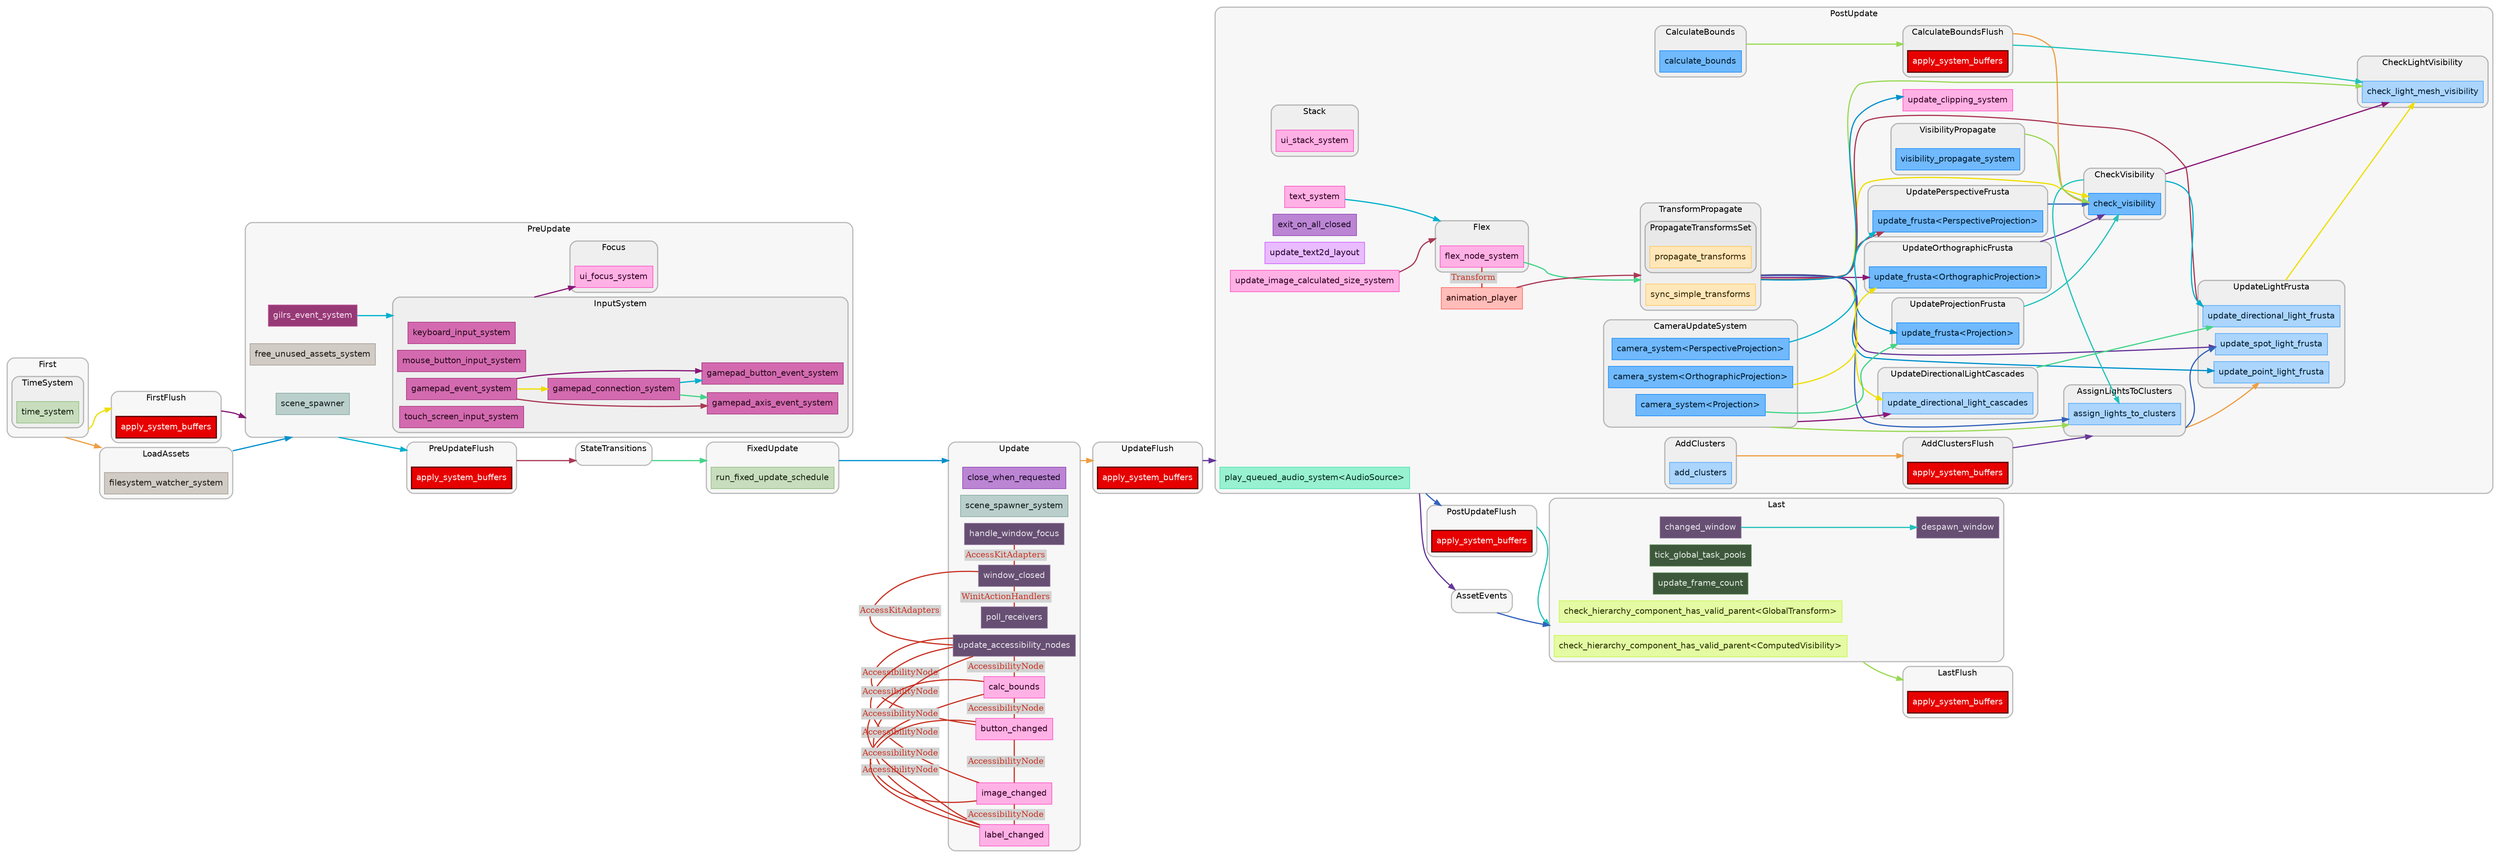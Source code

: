 digraph "" {
	"compound"="true";
	"splines"="spline";
	"rankdir"="LR";
	"bgcolor"="white";
	"fontname"="Helvetica";
	"nodesep"="0.15";
	edge ["penwidth"="2"];
	node ["shape"="box", "style"="filled"];
	subgraph "clusternode_Set(0)" {
		"style"="rounded,filled";
		"label"="Update";
		"tooltip"="Update";
		"fillcolor"="#00000008";
		"color"="#00000040";
		"penwidth"="2";
		"set_marker_node_Set(0)" ["style"="invis", "label"="", "height"="0", "shape"="point"]
		"node_System(46)" ["label"="close_when_requested", "tooltip"="bevy_window::system::close_when_requested", "fillcolor"="#bb85d4", "fontname"="Helvetica", "fontcolor"="#1d0d25", "color"="#8e3fb3", "penwidth"="1"]
		"node_System(55)" ["label"="scene_spawner_system", "tooltip"="bevy_scene::scene_spawner::scene_spawner_system", "fillcolor"="#bacfcb", "fontname"="Helvetica", "fontcolor"="#141e1c", "color"="#7da59d", "penwidth"="1"]
		"node_System(60)" ["label"="handle_window_focus", "tooltip"="bevy_winit::accessibility::handle_window_focus", "fillcolor"="#664f72", "fontname"="Helvetica", "fontcolor"="#e6e0ea", "color"="#9980a6", "penwidth"="1"]
		"node_System(61)" ["label"="window_closed", "tooltip"="bevy_winit::accessibility::window_closed", "fillcolor"="#664f72", "fontname"="Helvetica", "fontcolor"="#e6e0ea", "color"="#9980a6", "penwidth"="1"]
		"node_System(62)" ["label"="poll_receivers", "tooltip"="bevy_winit::accessibility::poll_receivers", "fillcolor"="#664f72", "fontname"="Helvetica", "fontcolor"="#e6e0ea", "color"="#9980a6", "penwidth"="1"]
		"node_System(63)" ["label"="update_accessibility_nodes", "tooltip"="bevy_winit::accessibility::update_accessibility_nodes", "fillcolor"="#664f72", "fontname"="Helvetica", "fontcolor"="#e6e0ea", "color"="#9980a6", "penwidth"="1"]
		"node_System(102)" ["label"="calc_bounds", "tooltip"="bevy_ui::accessibility::calc_bounds", "fillcolor"="#ffb1e5", "fontname"="Helvetica", "fontcolor"="#320021", "color"="#ff4bc2", "penwidth"="1"]
		"node_System(103)" ["label"="button_changed", "tooltip"="bevy_ui::accessibility::button_changed", "fillcolor"="#ffb1e5", "fontname"="Helvetica", "fontcolor"="#320021", "color"="#ff4bc2", "penwidth"="1"]
		"node_System(104)" ["label"="image_changed", "tooltip"="bevy_ui::accessibility::image_changed", "fillcolor"="#ffb1e5", "fontname"="Helvetica", "fontcolor"="#320021", "color"="#ff4bc2", "penwidth"="1"]
		"node_System(105)" ["label"="label_changed", "tooltip"="bevy_ui::accessibility::label_changed", "fillcolor"="#ffb1e5", "fontname"="Helvetica", "fontcolor"="#320021", "color"="#ff4bc2", "penwidth"="1"]
	}
	
	subgraph "clusternode_Set(2)" {
		"style"="rounded,filled";
		"label"="FirstFlush";
		"tooltip"="FirstFlush";
		"fillcolor"="#00000008";
		"color"="#00000040";
		"penwidth"="2";
		"set_marker_node_Set(2)" ["style"="invis", "label"="", "height"="0", "shape"="point"]
		"node_System(0)" ["label"="apply_system_buffers", "tooltip"="bevy_ecs::schedule::executor::apply_system_buffers", "fillcolor"="#e70000", "fontname"="Helvetica", "fontcolor"="#ffffff", "color"="#5a0000", "penwidth"="2"]
	}
	
	subgraph "clusternode_Set(3)" {
		"style"="rounded,filled";
		"label"="PreUpdateFlush";
		"tooltip"="PreUpdateFlush";
		"fillcolor"="#00000008";
		"color"="#00000040";
		"penwidth"="2";
		"set_marker_node_Set(3)" ["style"="invis", "label"="", "height"="0", "shape"="point"]
		"node_System(1)" ["label"="apply_system_buffers", "tooltip"="bevy_ecs::schedule::executor::apply_system_buffers", "fillcolor"="#e70000", "fontname"="Helvetica", "fontcolor"="#ffffff", "color"="#5a0000", "penwidth"="2"]
	}
	
	subgraph "clusternode_Set(4)" {
		"style"="rounded,filled";
		"label"="UpdateFlush";
		"tooltip"="UpdateFlush";
		"fillcolor"="#00000008";
		"color"="#00000040";
		"penwidth"="2";
		"set_marker_node_Set(4)" ["style"="invis", "label"="", "height"="0", "shape"="point"]
		"node_System(2)" ["label"="apply_system_buffers", "tooltip"="bevy_ecs::schedule::executor::apply_system_buffers", "fillcolor"="#e70000", "fontname"="Helvetica", "fontcolor"="#ffffff", "color"="#5a0000", "penwidth"="2"]
	}
	
	subgraph "clusternode_Set(5)" {
		"style"="rounded,filled";
		"label"="PostUpdateFlush";
		"tooltip"="PostUpdateFlush";
		"fillcolor"="#00000008";
		"color"="#00000040";
		"penwidth"="2";
		"set_marker_node_Set(5)" ["style"="invis", "label"="", "height"="0", "shape"="point"]
		"node_System(3)" ["label"="apply_system_buffers", "tooltip"="bevy_ecs::schedule::executor::apply_system_buffers", "fillcolor"="#e70000", "fontname"="Helvetica", "fontcolor"="#ffffff", "color"="#5a0000", "penwidth"="2"]
	}
	
	subgraph "clusternode_Set(6)" {
		"style"="rounded,filled";
		"label"="LastFlush";
		"tooltip"="LastFlush";
		"fillcolor"="#00000008";
		"color"="#00000040";
		"penwidth"="2";
		"set_marker_node_Set(6)" ["style"="invis", "label"="", "height"="0", "shape"="point"]
		"node_System(4)" ["label"="apply_system_buffers", "tooltip"="bevy_ecs::schedule::executor::apply_system_buffers", "fillcolor"="#e70000", "fontname"="Helvetica", "fontcolor"="#ffffff", "color"="#5a0000", "penwidth"="2"]
	}
	
	subgraph "clusternode_Set(7)" {
		"style"="rounded,filled";
		"label"="First";
		"tooltip"="First";
		"fillcolor"="#00000008";
		"color"="#00000040";
		"penwidth"="2";
		"set_marker_node_Set(7)" ["style"="invis", "label"="", "height"="0", "shape"="point"]
		subgraph "clusternode_Set(16)" {
			"style"="rounded,filled";
			"label"="TimeSystem";
			"tooltip"="TimeSystem";
			"fillcolor"="#00000008";
			"color"="#00000040";
			"penwidth"="2";
			"set_marker_node_Set(16)" ["style"="invis", "label"="", "height"="0", "shape"="point"]
			"node_System(8)" ["label"="time_system", "tooltip"="bevy_time::time_system", "fillcolor"="#c7ddbd", "fontname"="Helvetica", "fontcolor"="#162111", "color"="#8dba79", "penwidth"="1"]
		}
		
	}
	
	subgraph "clusternode_Set(8)" {
		"style"="rounded,filled";
		"label"="PreUpdate";
		"tooltip"="PreUpdate";
		"fillcolor"="#00000008";
		"color"="#00000040";
		"penwidth"="2";
		"set_marker_node_Set(8)" ["style"="invis", "label"="", "height"="0", "shape"="point"]
		subgraph "clusternode_Set(25)" {
			"style"="rounded,filled";
			"label"="InputSystem";
			"tooltip"="InputSystem";
			"fillcolor"="#00000008";
			"color"="#00000040";
			"penwidth"="2";
			"set_marker_node_Set(25)" ["style"="invis", "label"="", "height"="0", "shape"="point"]
			"node_System(15)" ["label"="keyboard_input_system", "tooltip"="bevy_input::keyboard::keyboard_input_system", "fillcolor"="#d36aaf", "fontname"="Helvetica", "fontcolor"="#270b1d", "color"="#a5317d", "penwidth"="1"]
			"node_System(19)" ["label"="mouse_button_input_system", "tooltip"="bevy_input::mouse::mouse_button_input_system", "fillcolor"="#d36aaf", "fontname"="Helvetica", "fontcolor"="#270b1d", "color"="#a5317d", "penwidth"="1"]
			"node_System(24)" ["label"="gamepad_event_system", "tooltip"="bevy_input::gamepad::gamepad_event_system", "fillcolor"="#d36aaf", "fontname"="Helvetica", "fontcolor"="#270b1d", "color"="#a5317d", "penwidth"="1"]
			"node_System(25)" ["label"="gamepad_connection_system", "tooltip"="bevy_input::gamepad::gamepad_connection_system", "fillcolor"="#d36aaf", "fontname"="Helvetica", "fontcolor"="#270b1d", "color"="#a5317d", "penwidth"="1"]
			"node_System(26)" ["label"="gamepad_button_event_system", "tooltip"="bevy_input::gamepad::gamepad_button_event_system", "fillcolor"="#d36aaf", "fontname"="Helvetica", "fontcolor"="#270b1d", "color"="#a5317d", "penwidth"="1"]
			"node_System(27)" ["label"="gamepad_axis_event_system", "tooltip"="bevy_input::gamepad::gamepad_axis_event_system", "fillcolor"="#d36aaf", "fontname"="Helvetica", "fontcolor"="#270b1d", "color"="#a5317d", "penwidth"="1"]
			"node_System(29)" ["label"="touch_screen_input_system", "tooltip"="bevy_input::touch::touch_screen_input_system", "fillcolor"="#d36aaf", "fontname"="Helvetica", "fontcolor"="#270b1d", "color"="#a5317d", "penwidth"="1"]
		}
		
		subgraph "clusternode_Set(121)" {
			"style"="rounded,filled";
			"label"="Focus";
			"tooltip"="Focus";
			"fillcolor"="#00000008";
			"color"="#00000040";
			"penwidth"="2";
			"set_marker_node_Set(121)" ["style"="invis", "label"="", "height"="0", "shape"="point"]
			"node_System(100)" ["label"="ui_focus_system", "tooltip"="bevy_ui::focus::ui_focus_system", "fillcolor"="#ffb1e5", "fontname"="Helvetica", "fontcolor"="#320021", "color"="#ff4bc2", "penwidth"="1"]
		}
		
		"node_System(47)" ["label"="free_unused_assets_system", "tooltip"="bevy_asset::asset_server::free_unused_assets_system", "fillcolor"="#d1cbc5", "fontname"="Helvetica", "fontcolor"="#1c1916", "color"="#a3978c", "penwidth"="1"]
		"node_System(56)" ["label"="scene_spawner", "tooltip"="bevy_scene::bundle::scene_spawner", "fillcolor"="#bacfcb", "fontname"="Helvetica", "fontcolor"="#141e1c", "color"="#7da59d", "penwidth"="1"]
		"node_System(143)" ["label"="gilrs_event_system", "tooltip"="bevy_gilrs::gilrs_system::gilrs_event_system", "fillcolor"="#973977", "fontname"="Helvetica", "fontcolor"="#f1d9e9", "color"="#c86da9", "penwidth"="1"]
	}
	
	subgraph "clusternode_Set(9)" {
		"style"="rounded,filled";
		"label"="StateTransitions";
		"tooltip"="StateTransitions";
		"fillcolor"="#00000008";
		"color"="#00000040";
		"penwidth"="2";
		"set_marker_node_Set(9)" ["style"="invis", "label"="", "height"="0", "shape"="point"]
	}
	
	subgraph "clusternode_Set(10)" {
		"style"="rounded,filled";
		"label"="FixedUpdate";
		"tooltip"="FixedUpdate";
		"fillcolor"="#00000008";
		"color"="#00000040";
		"penwidth"="2";
		"set_marker_node_Set(10)" ["style"="invis", "label"="", "height"="0", "shape"="point"]
		"node_System(9)" ["label"="run_fixed_update_schedule", "tooltip"="bevy_time::fixed_timestep::run_fixed_update_schedule", "fillcolor"="#c7ddbd", "fontname"="Helvetica", "fontcolor"="#162111", "color"="#8dba79", "penwidth"="1"]
	}
	
	subgraph "clusternode_Set(11)" {
		"style"="rounded,filled";
		"label"="PostUpdate";
		"tooltip"="PostUpdate";
		"fillcolor"="#00000008";
		"color"="#00000040";
		"penwidth"="2";
		"set_marker_node_Set(11)" ["style"="invis", "label"="", "height"="0", "shape"="point"]
		subgraph "clusternode_Set(20)" {
			"style"="rounded,filled";
			"label"="TransformPropagate";
			"tooltip"="TransformPropagate";
			"fillcolor"="#00000008";
			"color"="#00000040";
			"penwidth"="2";
			"set_marker_node_Set(20)" ["style"="invis", "label"="", "height"="0", "shape"="point"]
			subgraph "clusternode_Set(21)" {
				"style"="rounded,filled";
				"label"="PropagateTransformsSet";
				"tooltip"="PropagateTransformsSet";
				"fillcolor"="#00000008";
				"color"="#00000040";
				"penwidth"="2";
				"set_marker_node_Set(21)" ["style"="invis", "label"="", "height"="0", "shape"="point"]
				"node_System(12)" ["label"="propagate_transforms", "tooltip"="bevy_transform::systems::propagate_transforms", "fillcolor"="#ffe7b9", "fontname"="Helvetica", "fontcolor"="#322100", "color"="#ffc453", "penwidth"="1"]
			}
			
			"node_System(11)" ["label"="sync_simple_transforms", "tooltip"="bevy_transform::systems::sync_simple_transforms", "fillcolor"="#ffe7b9", "fontname"="Helvetica", "fontcolor"="#322100", "color"="#ffc453", "penwidth"="1"]
		}
		
		subgraph "clusternode_Set(82)" {
			"style"="rounded,filled";
			"label"="CameraUpdateSystem";
			"tooltip"="CameraUpdateSystem";
			"fillcolor"="#00000008";
			"color"="#00000040";
			"penwidth"="2";
			"set_marker_node_Set(82)" ["style"="invis", "label"="", "height"="0", "shape"="point"]
			"node_System(68)" ["label"="camera_system<Projection>", "tooltip"="bevy_render::camera::camera::camera_system<bevy_render::camera::projection::Projection>", "fillcolor"="#70b9fc", "fontname"="Helvetica", "fontcolor"="#011a31", "color"="#0c88f9", "penwidth"="1"]
			"node_System(69)" ["label"="camera_system<OrthographicProjection>", "tooltip"="bevy_render::camera::camera::camera_system<bevy_render::camera::projection::OrthographicProjection>", "fillcolor"="#70b9fc", "fontname"="Helvetica", "fontcolor"="#011a31", "color"="#0c88f9", "penwidth"="1"]
			"node_System(70)" ["label"="camera_system<PerspectiveProjection>", "tooltip"="bevy_render::camera::camera::camera_system<bevy_render::camera::projection::PerspectiveProjection>", "fillcolor"="#70b9fc", "fontname"="Helvetica", "fontcolor"="#011a31", "color"="#0c88f9", "penwidth"="1"]
		}
		
		subgraph "clusternode_Set(86)" {
			"style"="rounded,filled";
			"label"="CalculateBounds";
			"tooltip"="CalculateBounds";
			"fillcolor"="#00000008";
			"color"="#00000040";
			"penwidth"="2";
			"set_marker_node_Set(86)" ["style"="invis", "label"="", "height"="0", "shape"="point"]
			"node_System(72)" ["label"="calculate_bounds", "tooltip"="bevy_render::view::visibility::calculate_bounds", "fillcolor"="#70b9fc", "fontname"="Helvetica", "fontcolor"="#011a31", "color"="#0c88f9", "penwidth"="1"]
		}
		
		subgraph "clusternode_Set(87)" {
			"style"="rounded,filled";
			"label"="CalculateBoundsFlush";
			"tooltip"="CalculateBoundsFlush";
			"fillcolor"="#00000008";
			"color"="#00000040";
			"penwidth"="2";
			"set_marker_node_Set(87)" ["style"="invis", "label"="", "height"="0", "shape"="point"]
			"node_System(71)" ["label"="apply_system_buffers", "tooltip"="bevy_ecs::schedule::executor::apply_system_buffers", "fillcolor"="#e70000", "fontname"="Helvetica", "fontcolor"="#ffffff", "color"="#5a0000", "penwidth"="2"]
		}
		
		subgraph "clusternode_Set(88)" {
			"style"="rounded,filled";
			"label"="UpdateOrthographicFrusta";
			"tooltip"="UpdateOrthographicFrusta";
			"fillcolor"="#00000008";
			"color"="#00000040";
			"penwidth"="2";
			"set_marker_node_Set(88)" ["style"="invis", "label"="", "height"="0", "shape"="point"]
			"node_System(73)" ["label"="update_frusta<OrthographicProjection>", "tooltip"="bevy_render::view::visibility::update_frusta<bevy_render::camera::projection::OrthographicProjection>", "fillcolor"="#70b9fc", "fontname"="Helvetica", "fontcolor"="#011a31", "color"="#0c88f9", "penwidth"="1"]
		}
		
		subgraph "clusternode_Set(89)" {
			"style"="rounded,filled";
			"label"="UpdatePerspectiveFrusta";
			"tooltip"="UpdatePerspectiveFrusta";
			"fillcolor"="#00000008";
			"color"="#00000040";
			"penwidth"="2";
			"set_marker_node_Set(89)" ["style"="invis", "label"="", "height"="0", "shape"="point"]
			"node_System(74)" ["label"="update_frusta<PerspectiveProjection>", "tooltip"="bevy_render::view::visibility::update_frusta<bevy_render::camera::projection::PerspectiveProjection>", "fillcolor"="#70b9fc", "fontname"="Helvetica", "fontcolor"="#011a31", "color"="#0c88f9", "penwidth"="1"]
		}
		
		subgraph "clusternode_Set(90)" {
			"style"="rounded,filled";
			"label"="UpdateProjectionFrusta";
			"tooltip"="UpdateProjectionFrusta";
			"fillcolor"="#00000008";
			"color"="#00000040";
			"penwidth"="2";
			"set_marker_node_Set(90)" ["style"="invis", "label"="", "height"="0", "shape"="point"]
			"node_System(75)" ["label"="update_frusta<Projection>", "tooltip"="bevy_render::view::visibility::update_frusta<bevy_render::camera::projection::Projection>", "fillcolor"="#70b9fc", "fontname"="Helvetica", "fontcolor"="#011a31", "color"="#0c88f9", "penwidth"="1"]
		}
		
		subgraph "clusternode_Set(91)" {
			"style"="rounded,filled";
			"label"="CheckVisibility";
			"tooltip"="CheckVisibility";
			"fillcolor"="#00000008";
			"color"="#00000040";
			"penwidth"="2";
			"set_marker_node_Set(91)" ["style"="invis", "label"="", "height"="0", "shape"="point"]
			"node_System(77)" ["label"="check_visibility", "tooltip"="bevy_render::view::visibility::check_visibility", "fillcolor"="#70b9fc", "fontname"="Helvetica", "fontcolor"="#011a31", "color"="#0c88f9", "penwidth"="1"]
		}
		
		subgraph "clusternode_Set(92)" {
			"style"="rounded,filled";
			"label"="VisibilityPropagate";
			"tooltip"="VisibilityPropagate";
			"fillcolor"="#00000008";
			"color"="#00000040";
			"penwidth"="2";
			"set_marker_node_Set(92)" ["style"="invis", "label"="", "height"="0", "shape"="point"]
			"node_System(76)" ["label"="visibility_propagate_system", "tooltip"="bevy_render::view::visibility::visibility_propagate_system", "fillcolor"="#70b9fc", "fontname"="Helvetica", "fontcolor"="#011a31", "color"="#0c88f9", "penwidth"="1"]
		}
		
		subgraph "clusternode_Set(122)" {
			"style"="rounded,filled";
			"label"="Flex";
			"tooltip"="Flex";
			"fillcolor"="#00000008";
			"color"="#00000040";
			"penwidth"="2";
			"set_marker_node_Set(122)" ["style"="invis", "label"="", "height"="0", "shape"="point"]
			"node_System(107)" ["label"="flex_node_system", "tooltip"="bevy_ui::flex::flex_node_system", "fillcolor"="#ffb1e5", "fontname"="Helvetica", "fontcolor"="#320021", "color"="#ff4bc2", "penwidth"="1"]
		}
		
		subgraph "clusternode_Set(123)" {
			"style"="rounded,filled";
			"label"="Stack";
			"tooltip"="Stack";
			"fillcolor"="#00000008";
			"color"="#00000040";
			"penwidth"="2";
			"set_marker_node_Set(123)" ["style"="invis", "label"="", "height"="0", "shape"="point"]
			"node_System(108)" ["label"="ui_stack_system", "tooltip"="bevy_ui::stack::ui_stack_system", "fillcolor"="#ffb1e5", "fontname"="Helvetica", "fontcolor"="#320021", "color"="#ff4bc2", "penwidth"="1"]
		}
		
		subgraph "clusternode_Set(137)" {
			"style"="rounded,filled";
			"label"="AddClusters";
			"tooltip"="AddClusters";
			"fillcolor"="#00000008";
			"color"="#00000040";
			"penwidth"="2";
			"set_marker_node_Set(137)" ["style"="invis", "label"="", "height"="0", "shape"="point"]
			"node_System(113)" ["label"="add_clusters", "tooltip"="bevy_pbr::light::add_clusters", "fillcolor"="#abd5fc", "fontname"="Helvetica", "fontcolor"="#011a31", "color"="#48a3f8", "penwidth"="1"]
		}
		
		subgraph "clusternode_Set(138)" {
			"style"="rounded,filled";
			"label"="AddClustersFlush";
			"tooltip"="AddClustersFlush";
			"fillcolor"="#00000008";
			"color"="#00000040";
			"penwidth"="2";
			"set_marker_node_Set(138)" ["style"="invis", "label"="", "height"="0", "shape"="point"]
			"node_System(114)" ["label"="apply_system_buffers", "tooltip"="bevy_ecs::schedule::executor::apply_system_buffers", "fillcolor"="#e70000", "fontname"="Helvetica", "fontcolor"="#ffffff", "color"="#5a0000", "penwidth"="2"]
		}
		
		subgraph "clusternode_Set(139)" {
			"style"="rounded,filled";
			"label"="AssignLightsToClusters";
			"tooltip"="AssignLightsToClusters";
			"fillcolor"="#00000008";
			"color"="#00000040";
			"penwidth"="2";
			"set_marker_node_Set(139)" ["style"="invis", "label"="", "height"="0", "shape"="point"]
			"node_System(115)" ["label"="assign_lights_to_clusters", "tooltip"="bevy_pbr::light::assign_lights_to_clusters", "fillcolor"="#abd5fc", "fontname"="Helvetica", "fontcolor"="#011a31", "color"="#48a3f8", "penwidth"="1"]
		}
		
		subgraph "clusternode_Set(140)" {
			"style"="rounded,filled";
			"label"="CheckLightVisibility";
			"tooltip"="CheckLightVisibility";
			"fillcolor"="#00000008";
			"color"="#00000040";
			"penwidth"="2";
			"set_marker_node_Set(140)" ["style"="invis", "label"="", "height"="0", "shape"="point"]
			"node_System(120)" ["label"="check_light_mesh_visibility", "tooltip"="bevy_pbr::light::check_light_mesh_visibility", "fillcolor"="#abd5fc", "fontname"="Helvetica", "fontcolor"="#011a31", "color"="#48a3f8", "penwidth"="1"]
		}
		
		subgraph "clusternode_Set(141)" {
			"style"="rounded,filled";
			"label"="UpdateDirectionalLightCascades";
			"tooltip"="UpdateDirectionalLightCascades";
			"fillcolor"="#00000008";
			"color"="#00000040";
			"penwidth"="2";
			"set_marker_node_Set(141)" ["style"="invis", "label"="", "height"="0", "shape"="point"]
			"node_System(116)" ["label"="update_directional_light_cascades", "tooltip"="bevy_pbr::light::update_directional_light_cascades", "fillcolor"="#abd5fc", "fontname"="Helvetica", "fontcolor"="#011a31", "color"="#48a3f8", "penwidth"="1"]
		}
		
		subgraph "clusternode_Set(142)" {
			"style"="rounded,filled";
			"label"="UpdateLightFrusta";
			"tooltip"="UpdateLightFrusta";
			"fillcolor"="#00000008";
			"color"="#00000040";
			"penwidth"="2";
			"set_marker_node_Set(142)" ["style"="invis", "label"="", "height"="0", "shape"="point"]
			"node_System(117)" ["label"="update_directional_light_frusta", "tooltip"="bevy_pbr::light::update_directional_light_frusta", "fillcolor"="#abd5fc", "fontname"="Helvetica", "fontcolor"="#011a31", "color"="#48a3f8", "penwidth"="1"]
			"node_System(118)" ["label"="update_point_light_frusta", "tooltip"="bevy_pbr::light::update_point_light_frusta", "fillcolor"="#abd5fc", "fontname"="Helvetica", "fontcolor"="#011a31", "color"="#48a3f8", "penwidth"="1"]
			"node_System(119)" ["label"="update_spot_light_frusta", "tooltip"="bevy_pbr::light::update_spot_light_frusta", "fillcolor"="#abd5fc", "fontname"="Helvetica", "fontcolor"="#011a31", "color"="#48a3f8", "penwidth"="1"]
		}
		
		"node_System(45)" ["label"="exit_on_all_closed", "tooltip"="bevy_window::system::exit_on_all_closed", "fillcolor"="#bb85d4", "fontname"="Helvetica", "fontcolor"="#1d0d25", "color"="#8e3fb3", "penwidth"="1"]
		"node_System(99)" ["label"="update_text2d_layout", "tooltip"="bevy_text::text2d::update_text2d_layout", "fillcolor"="#e9bbff", "fontname"="Helvetica", "fontcolor"="#220032", "color"="#c855ff", "penwidth"="1"]
		"node_System(101)" ["label"="text_system", "tooltip"="bevy_ui::widget::text::text_system", "fillcolor"="#ffb1e5", "fontname"="Helvetica", "fontcolor"="#320021", "color"="#ff4bc2", "penwidth"="1"]
		"node_System(106)" ["label"="update_image_calculated_size_system", "tooltip"="bevy_ui::widget::image::update_image_calculated_size_system", "fillcolor"="#ffb1e5", "fontname"="Helvetica", "fontcolor"="#320021", "color"="#ff4bc2", "penwidth"="1"]
		"node_System(109)" ["label"="update_clipping_system", "tooltip"="bevy_ui::update::update_clipping_system", "fillcolor"="#ffb1e5", "fontname"="Helvetica", "fontcolor"="#320021", "color"="#ff4bc2", "penwidth"="1"]
		"node_System(142)" ["label"="play_queued_audio_system<AudioSource>", "tooltip"="bevy_audio::audio_output::play_queued_audio_system<bevy_audio::audio_source::AudioSource>", "fillcolor"="#98f1d1", "fontname"="Helvetica", "fontcolor"="#062c1e", "color"="#3ee4a8", "penwidth"="1"]
		"node_System(147)" ["label"="animation_player", "tooltip"="bevy_animation::animation_player", "fillcolor"="#ffbdb9", "fontname"="Helvetica", "fontcolor"="#320200", "color"="#ff5c53", "penwidth"="1"]
	}
	
	subgraph "clusternode_Set(12)" {
		"style"="rounded,filled";
		"label"="Last";
		"tooltip"="Last";
		"fillcolor"="#00000008";
		"color"="#00000040";
		"penwidth"="2";
		"set_marker_node_Set(12)" ["style"="invis", "label"="", "height"="0", "shape"="point"]
		"node_System(6)" ["label"="tick_global_task_pools", "tooltip"="bevy_core::tick_global_task_pools", "fillcolor"="#3e583c", "fontname"="Helvetica", "fontcolor"="#e1eae0", "color"="#689465", "penwidth"="1"]
		"node_System(7)" ["label"="update_frame_count", "tooltip"="bevy_core::update_frame_count", "fillcolor"="#3e583c", "fontname"="Helvetica", "fontcolor"="#e1eae0", "color"="#689465", "penwidth"="1"]
		"node_System(10)" ["label"="check_hierarchy_component_has_valid_parent<GlobalTransform>", "tooltip"="bevy_hierarchy::valid_parent_check_plugin::check_hierarchy_component_has_valid_parent<bevy_transform::components::global_transform::GlobalTransform>", "fillcolor"="#e4fba3", "fontname"="Helvetica", "fontcolor"="#243002", "color"="#c7f641", "penwidth"="1"]
		"node_System(57)" ["label"="changed_window", "tooltip"="bevy_winit::system::changed_window", "fillcolor"="#664f72", "fontname"="Helvetica", "fontcolor"="#e6e0ea", "color"="#9980a6", "penwidth"="1"]
		"node_System(58)" ["label"="despawn_window", "tooltip"="bevy_winit::system::despawn_window", "fillcolor"="#664f72", "fontname"="Helvetica", "fontcolor"="#e6e0ea", "color"="#9980a6", "penwidth"="1"]
		"node_System(67)" ["label"="check_hierarchy_component_has_valid_parent<ComputedVisibility>", "tooltip"="bevy_hierarchy::valid_parent_check_plugin::check_hierarchy_component_has_valid_parent<bevy_render::view::visibility::ComputedVisibility>", "fillcolor"="#e4fba3", "fontname"="Helvetica", "fontcolor"="#243002", "color"="#c7f641", "penwidth"="1"]
	}
	
	subgraph "clusternode_Set(59)" {
		"style"="rounded,filled";
		"label"="LoadAssets";
		"tooltip"="LoadAssets";
		"fillcolor"="#00000008";
		"color"="#00000040";
		"penwidth"="2";
		"set_marker_node_Set(59)" ["style"="invis", "label"="", "height"="0", "shape"="point"]
		"node_System(48)" ["label"="filesystem_watcher_system", "tooltip"="bevy_asset::io::file_asset_io::filesystem_watcher_system", "fillcolor"="#d1cbc5", "fontname"="Helvetica", "fontcolor"="#1c1916", "color"="#a3978c", "penwidth"="1"]
	}
	
	subgraph "clusternode_Set(60)" {
		"style"="rounded,filled";
		"label"="AssetEvents";
		"tooltip"="AssetEvents";
		"fillcolor"="#00000008";
		"color"="#00000040";
		"penwidth"="2";
		"set_marker_node_Set(60)" ["style"="invis", "label"="", "height"="0", "shape"="point"]
	}
	
	"set_marker_node_Set(7)" -> "set_marker_node_Set(2)" ["lhead"="clusternode_Set(2)", "ltail"="clusternode_Set(7)", "tooltip"="First → FirstFlush", "color"="#eede00"]
	"set_marker_node_Set(2)" -> "set_marker_node_Set(8)" ["lhead"="clusternode_Set(8)", "ltail"="clusternode_Set(2)", "tooltip"="FirstFlush → PreUpdate", "color"="#881877"]
	"set_marker_node_Set(8)" -> "set_marker_node_Set(3)" ["lhead"="clusternode_Set(3)", "ltail"="clusternode_Set(8)", "tooltip"="PreUpdate → PreUpdateFlush", "color"="#00b0cc"]
	"set_marker_node_Set(3)" -> "set_marker_node_Set(9)" ["lhead"="clusternode_Set(9)", "ltail"="clusternode_Set(3)", "tooltip"="PreUpdateFlush → StateTransitions", "color"="#aa3a55"]
	"set_marker_node_Set(9)" -> "set_marker_node_Set(10)" ["lhead"="clusternode_Set(10)", "ltail"="clusternode_Set(9)", "tooltip"="StateTransitions → FixedUpdate", "color"="#44d488"]
	"set_marker_node_Set(10)" -> "set_marker_node_Set(0)" ["lhead"="clusternode_Set(0)", "ltail"="clusternode_Set(10)", "tooltip"="FixedUpdate → Update", "color"="#0090cc"]
	"set_marker_node_Set(0)" -> "set_marker_node_Set(4)" ["lhead"="clusternode_Set(4)", "ltail"="clusternode_Set(0)", "tooltip"="Update → UpdateFlush", "color"="#ee9e44"]
	"set_marker_node_Set(4)" -> "set_marker_node_Set(11)" ["lhead"="clusternode_Set(11)", "ltail"="clusternode_Set(4)", "tooltip"="UpdateFlush → PostUpdate", "color"="#663699"]
	"set_marker_node_Set(11)" -> "set_marker_node_Set(5)" ["lhead"="clusternode_Set(5)", "ltail"="clusternode_Set(11)", "tooltip"="PostUpdate → PostUpdateFlush", "color"="#3363bb"]
	"set_marker_node_Set(5)" -> "set_marker_node_Set(12)" ["lhead"="clusternode_Set(12)", "ltail"="clusternode_Set(5)", "tooltip"="PostUpdateFlush → Last", "color"="#22c2bb"]
	"set_marker_node_Set(12)" -> "set_marker_node_Set(6)" ["lhead"="clusternode_Set(6)", "ltail"="clusternode_Set(12)", "tooltip"="Last → LastFlush", "color"="#99d955"]
	"node_System(24)" -> "node_System(25)" ["lhead"="", "ltail"="", "tooltip"="SystemTypeSet(gamepad_event_system\") → gamepad_connection_system", "color"="#eede00"]
	"node_System(24)" -> "node_System(26)" ["lhead"="", "ltail"="", "tooltip"="SystemTypeSet(gamepad_event_system\") → gamepad_button_event_system", "color"="#881877"]
	"node_System(25)" -> "node_System(26)" ["lhead"="", "ltail"="", "tooltip"="SystemTypeSet(gamepad_connection_system\") → gamepad_button_event_system", "color"="#00b0cc"]
	"node_System(24)" -> "node_System(27)" ["lhead"="", "ltail"="", "tooltip"="SystemTypeSet(gamepad_event_system\") → gamepad_axis_event_system", "color"="#aa3a55"]
	"node_System(25)" -> "node_System(27)" ["lhead"="", "ltail"="", "tooltip"="SystemTypeSet(gamepad_connection_system\") → gamepad_axis_event_system", "color"="#44d488"]
	"set_marker_node_Set(59)" -> "set_marker_node_Set(8)" ["lhead"="clusternode_Set(8)", "ltail"="clusternode_Set(59)", "tooltip"="LoadAssets → PreUpdate", "color"="#0090cc"]
	"set_marker_node_Set(7)" -> "set_marker_node_Set(59)" ["lhead"="clusternode_Set(59)", "ltail"="clusternode_Set(7)", "tooltip"="First → LoadAssets", "color"="#ee9e44"]
	"set_marker_node_Set(11)" -> "set_marker_node_Set(60)" ["lhead"="clusternode_Set(60)", "ltail"="clusternode_Set(11)", "tooltip"="PostUpdate → AssetEvents", "color"="#663699"]
	"set_marker_node_Set(60)" -> "set_marker_node_Set(12)" ["lhead"="clusternode_Set(12)", "ltail"="clusternode_Set(60)", "tooltip"="AssetEvents → Last", "color"="#3363bb"]
	"node_System(57)" -> "node_System(58)" ["lhead"="", "ltail"="", "tooltip"="SystemTypeSet(changed_window\") → despawn_window", "color"="#22c2bb"]
	"set_marker_node_Set(86)" -> "set_marker_node_Set(87)" ["lhead"="clusternode_Set(87)", "ltail"="clusternode_Set(86)", "tooltip"="CalculateBounds → CalculateBoundsFlush", "color"="#99d955"]
	"node_System(69)" -> "node_System(73)" ["lhead"="", "ltail"="", "tooltip"="SystemTypeSet(camera_system<OrthographicProjection>\") → update_frusta<OrthographicProjection>", "color"="#eede00"]
	"set_marker_node_Set(20)" -> "node_System(73)" ["lhead"="", "ltail"="clusternode_Set(20)", "tooltip"="TransformPropagate → update_frusta<OrthographicProjection>", "color"="#881877"]
	"node_System(70)" -> "node_System(74)" ["lhead"="", "ltail"="", "tooltip"="SystemTypeSet(camera_system<PerspectiveProjection>\") → update_frusta<PerspectiveProjection>", "color"="#00b0cc"]
	"set_marker_node_Set(20)" -> "node_System(74)" ["lhead"="", "ltail"="clusternode_Set(20)", "tooltip"="TransformPropagate → update_frusta<PerspectiveProjection>", "color"="#aa3a55"]
	"node_System(68)" -> "node_System(75)" ["lhead"="", "ltail"="", "tooltip"="SystemTypeSet(camera_system<Projection>\") → update_frusta<Projection>", "color"="#44d488"]
	"set_marker_node_Set(20)" -> "node_System(75)" ["lhead"="", "ltail"="clusternode_Set(20)", "tooltip"="TransformPropagate → update_frusta<Projection>", "color"="#0090cc"]
	"set_marker_node_Set(87)" -> "node_System(77)" ["lhead"="", "ltail"="clusternode_Set(87)", "tooltip"="CalculateBoundsFlush → check_visibility", "color"="#ee9e44"]
	"set_marker_node_Set(88)" -> "node_System(77)" ["lhead"="", "ltail"="clusternode_Set(88)", "tooltip"="UpdateOrthographicFrusta → check_visibility", "color"="#663699"]
	"set_marker_node_Set(89)" -> "node_System(77)" ["lhead"="", "ltail"="clusternode_Set(89)", "tooltip"="UpdatePerspectiveFrusta → check_visibility", "color"="#3363bb"]
	"set_marker_node_Set(90)" -> "node_System(77)" ["lhead"="", "ltail"="clusternode_Set(90)", "tooltip"="UpdateProjectionFrusta → check_visibility", "color"="#22c2bb"]
	"set_marker_node_Set(92)" -> "node_System(77)" ["lhead"="", "ltail"="clusternode_Set(92)", "tooltip"="VisibilityPropagate → check_visibility", "color"="#99d955"]
	"set_marker_node_Set(20)" -> "node_System(77)" ["lhead"="", "ltail"="clusternode_Set(20)", "tooltip"="TransformPropagate → check_visibility", "color"="#eede00"]
	"set_marker_node_Set(25)" -> "node_System(100)" ["lhead"="", "ltail"="clusternode_Set(25)", "tooltip"="InputSystem → ui_focus_system", "color"="#881877"]
	"node_System(101)" -> "set_marker_node_Set(122)" ["lhead"="clusternode_Set(122)", "ltail"="", "tooltip"="text_system → Flex", "color"="#00b0cc"]
	"node_System(106)" -> "set_marker_node_Set(122)" ["lhead"="clusternode_Set(122)", "ltail"="", "tooltip"="update_image_calculated_size_system → Flex", "color"="#aa3a55"]
	"node_System(107)" -> "set_marker_node_Set(20)" ["lhead"="clusternode_Set(20)", "ltail"="", "tooltip"="flex_node_system → TransformPropagate", "color"="#44d488"]
	"set_marker_node_Set(20)" -> "node_System(109)" ["lhead"="", "ltail"="clusternode_Set(20)", "tooltip"="TransformPropagate → update_clipping_system", "color"="#0090cc"]
	"set_marker_node_Set(137)" -> "set_marker_node_Set(138)" ["lhead"="clusternode_Set(138)", "ltail"="clusternode_Set(137)", "tooltip"="AddClusters → AddClustersFlush", "color"="#ee9e44"]
	"set_marker_node_Set(138)" -> "set_marker_node_Set(139)" ["lhead"="clusternode_Set(139)", "ltail"="clusternode_Set(138)", "tooltip"="AddClustersFlush → AssignLightsToClusters", "color"="#663699"]
	"set_marker_node_Set(20)" -> "node_System(115)" ["lhead"="", "ltail"="clusternode_Set(20)", "tooltip"="TransformPropagate → assign_lights_to_clusters", "color"="#3363bb"]
	"set_marker_node_Set(91)" -> "node_System(115)" ["lhead"="", "ltail"="clusternode_Set(91)", "tooltip"="CheckVisibility → assign_lights_to_clusters", "color"="#22c2bb"]
	"set_marker_node_Set(82)" -> "node_System(115)" ["lhead"="", "ltail"="clusternode_Set(82)", "tooltip"="CameraUpdateSystem → assign_lights_to_clusters", "color"="#99d955"]
	"set_marker_node_Set(20)" -> "node_System(116)" ["lhead"="", "ltail"="clusternode_Set(20)", "tooltip"="TransformPropagate → update_directional_light_cascades", "color"="#eede00"]
	"set_marker_node_Set(82)" -> "node_System(116)" ["lhead"="", "ltail"="clusternode_Set(82)", "tooltip"="CameraUpdateSystem → update_directional_light_cascades", "color"="#881877"]
	"set_marker_node_Set(91)" -> "node_System(117)" ["lhead"="", "ltail"="clusternode_Set(91)", "tooltip"="CheckVisibility → update_directional_light_frusta", "color"="#00b0cc"]
	"set_marker_node_Set(20)" -> "node_System(117)" ["lhead"="", "ltail"="clusternode_Set(20)", "tooltip"="TransformPropagate → update_directional_light_frusta", "color"="#aa3a55"]
	"set_marker_node_Set(141)" -> "node_System(117)" ["lhead"="", "ltail"="clusternode_Set(141)", "tooltip"="UpdateDirectionalLightCascades → update_directional_light_frusta", "color"="#44d488"]
	"set_marker_node_Set(20)" -> "node_System(118)" ["lhead"="", "ltail"="clusternode_Set(20)", "tooltip"="TransformPropagate → update_point_light_frusta", "color"="#0090cc"]
	"set_marker_node_Set(139)" -> "node_System(118)" ["lhead"="", "ltail"="clusternode_Set(139)", "tooltip"="AssignLightsToClusters → update_point_light_frusta", "color"="#ee9e44"]
	"set_marker_node_Set(20)" -> "node_System(119)" ["lhead"="", "ltail"="clusternode_Set(20)", "tooltip"="TransformPropagate → update_spot_light_frusta", "color"="#663699"]
	"set_marker_node_Set(139)" -> "node_System(119)" ["lhead"="", "ltail"="clusternode_Set(139)", "tooltip"="AssignLightsToClusters → update_spot_light_frusta", "color"="#3363bb"]
	"set_marker_node_Set(87)" -> "node_System(120)" ["lhead"="", "ltail"="clusternode_Set(87)", "tooltip"="CalculateBoundsFlush → check_light_mesh_visibility", "color"="#22c2bb"]
	"set_marker_node_Set(20)" -> "node_System(120)" ["lhead"="", "ltail"="clusternode_Set(20)", "tooltip"="TransformPropagate → check_light_mesh_visibility", "color"="#99d955"]
	"set_marker_node_Set(142)" -> "node_System(120)" ["lhead"="", "ltail"="clusternode_Set(142)", "tooltip"="UpdateLightFrusta → check_light_mesh_visibility", "color"="#eede00"]
	"set_marker_node_Set(91)" -> "node_System(120)" ["lhead"="", "ltail"="clusternode_Set(91)", "tooltip"="CheckVisibility → check_light_mesh_visibility", "color"="#881877"]
	"node_System(143)" -> "set_marker_node_Set(25)" ["lhead"="clusternode_Set(25)", "ltail"="", "tooltip"="gilrs_event_system → InputSystem", "color"="#00b0cc"]
	"node_System(147)" -> "set_marker_node_Set(20)" ["lhead"="clusternode_Set(20)", "ltail"="", "tooltip"="animation_player → TransformPropagate", "color"="#aa3a55"]
	"node_System(60)" -> "node_System(61)" ["dir"="none", "constraint"="false", "color"="#c93526", "fontcolor"="#c93526", "label"=<<table border="0" cellborder="0"><tr><td bgcolor="#d3d3d3">AccessKitAdapters</td></tr></table>>, "labeltooltip"="handle_window_focus — window_closed"]
	"node_System(61)" -> "node_System(62)" ["dir"="none", "constraint"="false", "color"="#c93526", "fontcolor"="#c93526", "label"=<<table border="0" cellborder="0"><tr><td bgcolor="#d3d3d3">WinitActionHandlers</td></tr></table>>, "labeltooltip"="window_closed — poll_receivers"]
	"node_System(61)" -> "node_System(63)" ["dir"="none", "constraint"="false", "color"="#c93526", "fontcolor"="#c93526", "label"=<<table border="0" cellborder="0"><tr><td bgcolor="#d3d3d3">AccessKitAdapters</td></tr></table>>, "labeltooltip"="window_closed — update_accessibility_nodes"]
	"node_System(63)" -> "node_System(102)" ["dir"="none", "constraint"="false", "color"="#c93526", "fontcolor"="#c93526", "label"=<<table border="0" cellborder="0"><tr><td bgcolor="#d3d3d3">AccessibilityNode</td></tr></table>>, "labeltooltip"="update_accessibility_nodes — calc_bounds"]
	"node_System(63)" -> "node_System(103)" ["dir"="none", "constraint"="false", "color"="#c93526", "fontcolor"="#c93526", "label"=<<table border="0" cellborder="0"><tr><td bgcolor="#d3d3d3">AccessibilityNode</td></tr></table>>, "labeltooltip"="update_accessibility_nodes — button_changed"]
	"node_System(63)" -> "node_System(104)" ["dir"="none", "constraint"="false", "color"="#c93526", "fontcolor"="#c93526", "label"=<<table border="0" cellborder="0"><tr><td bgcolor="#d3d3d3">AccessibilityNode</td></tr></table>>, "labeltooltip"="update_accessibility_nodes — image_changed"]
	"node_System(63)" -> "node_System(105)" ["dir"="none", "constraint"="false", "color"="#c93526", "fontcolor"="#c93526", "label"=<<table border="0" cellborder="0"><tr><td bgcolor="#d3d3d3">AccessibilityNode</td></tr></table>>, "labeltooltip"="update_accessibility_nodes — label_changed"]
	"node_System(102)" -> "node_System(103)" ["dir"="none", "constraint"="false", "color"="#c93526", "fontcolor"="#c93526", "label"=<<table border="0" cellborder="0"><tr><td bgcolor="#d3d3d3">AccessibilityNode</td></tr></table>>, "labeltooltip"="calc_bounds — button_changed"]
	"node_System(102)" -> "node_System(104)" ["dir"="none", "constraint"="false", "color"="#c93526", "fontcolor"="#c93526", "label"=<<table border="0" cellborder="0"><tr><td bgcolor="#d3d3d3">AccessibilityNode</td></tr></table>>, "labeltooltip"="calc_bounds — image_changed"]
	"node_System(102)" -> "node_System(105)" ["dir"="none", "constraint"="false", "color"="#c93526", "fontcolor"="#c93526", "label"=<<table border="0" cellborder="0"><tr><td bgcolor="#d3d3d3">AccessibilityNode</td></tr></table>>, "labeltooltip"="calc_bounds — label_changed"]
	"node_System(103)" -> "node_System(104)" ["dir"="none", "constraint"="false", "color"="#c93526", "fontcolor"="#c93526", "label"=<<table border="0" cellborder="0"><tr><td bgcolor="#d3d3d3">AccessibilityNode</td></tr></table>>, "labeltooltip"="button_changed — image_changed"]
	"node_System(103)" -> "node_System(105)" ["dir"="none", "constraint"="false", "color"="#c93526", "fontcolor"="#c93526", "label"=<<table border="0" cellborder="0"><tr><td bgcolor="#d3d3d3">AccessibilityNode</td></tr></table>>, "labeltooltip"="button_changed — label_changed"]
	"node_System(104)" -> "node_System(105)" ["dir"="none", "constraint"="false", "color"="#c93526", "fontcolor"="#c93526", "label"=<<table border="0" cellborder="0"><tr><td bgcolor="#d3d3d3">AccessibilityNode</td></tr></table>>, "labeltooltip"="image_changed — label_changed"]
	"node_System(107)" -> "node_System(147)" ["dir"="none", "constraint"="false", "color"="#c93526", "fontcolor"="#c93526", "label"=<<table border="0" cellborder="0"><tr><td bgcolor="#d3d3d3">Transform</td></tr></table>>, "labeltooltip"="flex_node_system — animation_player"]
}

